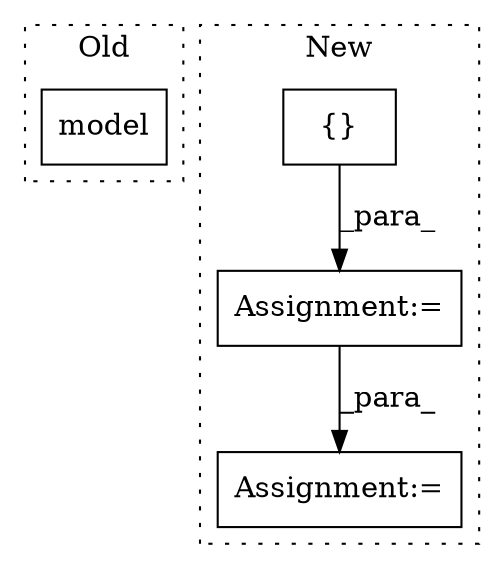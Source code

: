 digraph G {
subgraph cluster0 {
1 [label="model" a="32" s="5612,5623" l="6,1" shape="box"];
label = "Old";
style="dotted";
}
subgraph cluster1 {
2 [label="{}" a="4" s="7116" l="2" shape="box"];
3 [label="Assignment:=" a="7" s="7106" l="1" shape="box"];
4 [label="Assignment:=" a="7" s="7609" l="2" shape="box"];
label = "New";
style="dotted";
}
2 -> 3 [label="_para_"];
3 -> 4 [label="_para_"];
}